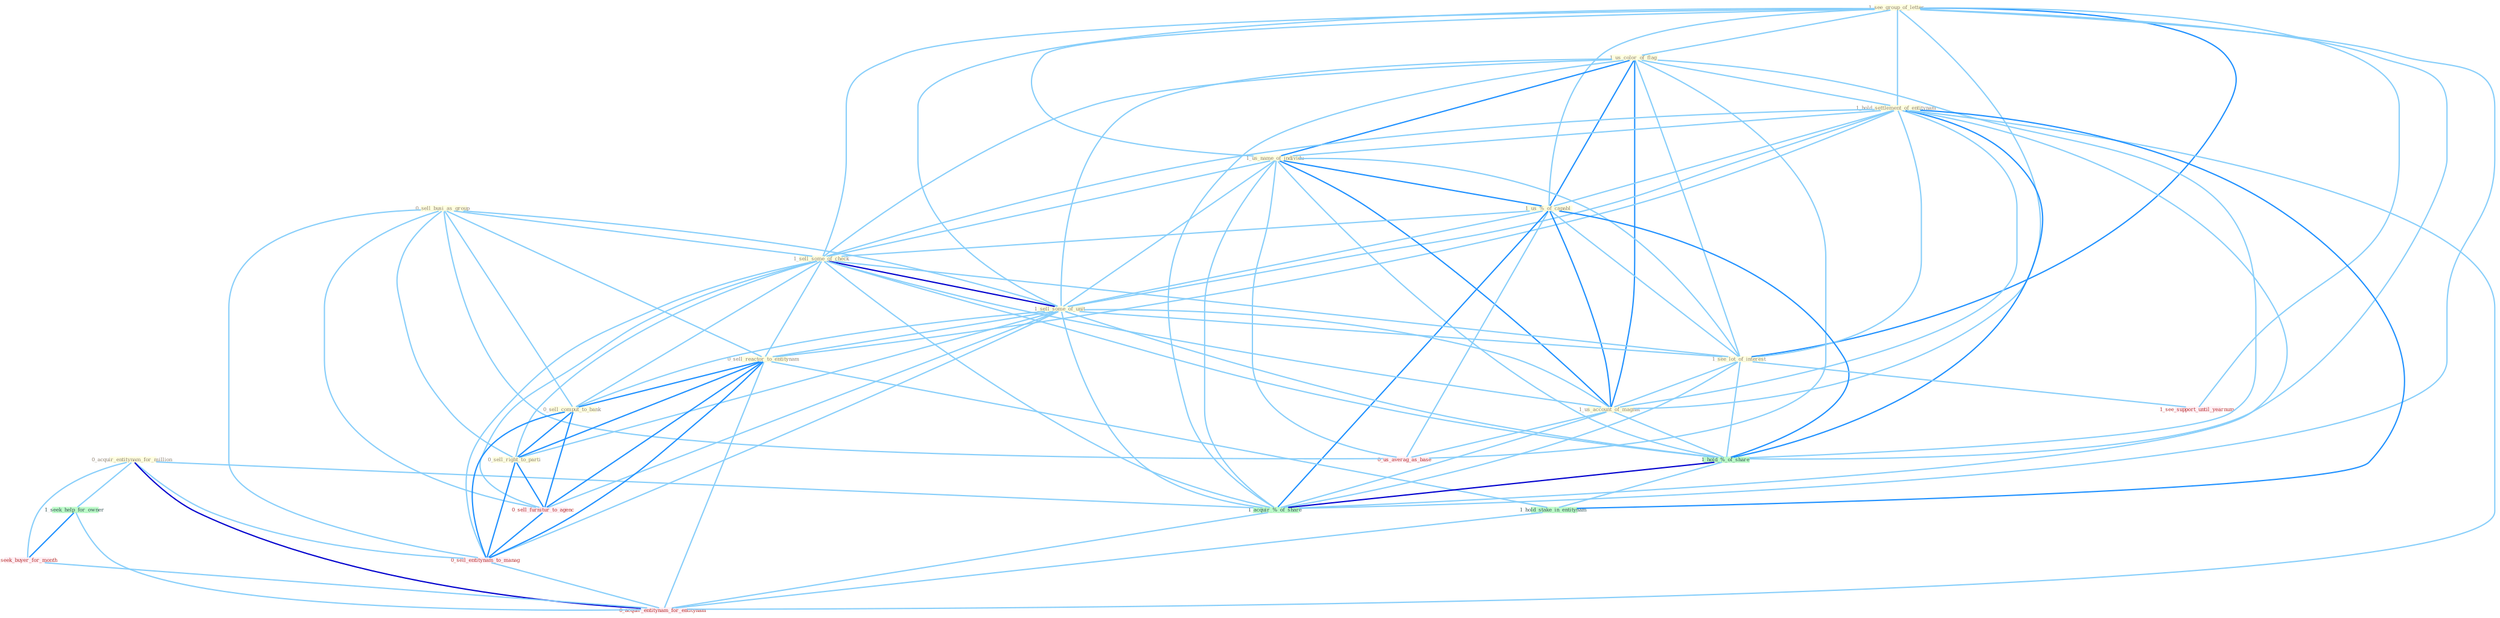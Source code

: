 Graph G{ 
    node
    [shape=polygon,style=filled,width=.5,height=.06,color="#BDFCC9",fixedsize=true,fontsize=4,
    fontcolor="#2f4f4f"];
    {node
    [color="#ffffe0", fontcolor="#8b7d6b"] "1_see_group_of_letter " "1_us_color_of_flag " "1_hold_settlement_of_entitynam " "1_us_name_of_individu " "1_us_%_of_capabl " "0_acquir_entitynam_for_million " "0_sell_busi_as_group " "1_sell_some_of_check " "1_sell_some_of_unit " "0_sell_reactor_to_entitynam " "1_see_lot_of_interest " "1_us_account_of_magnat " "0_sell_comput_to_bank " "0_sell_right_to_parti "}
{node [color="#fff0f5", fontcolor="#b22222"] "0_seek_buyer_for_month " "1_see_support_until_yearnum " "0_sell_furnitur_to_agenc " "0_us_averag_as_base " "0_sell_entitynam_to_manag " "0_acquir_entitynam_for_entitynam "}
edge [color="#B0E2FF"];

	"1_see_group_of_letter " -- "1_us_color_of_flag " [w="1", color="#87cefa" ];
	"1_see_group_of_letter " -- "1_hold_settlement_of_entitynam " [w="1", color="#87cefa" ];
	"1_see_group_of_letter " -- "1_us_name_of_individu " [w="1", color="#87cefa" ];
	"1_see_group_of_letter " -- "1_us_%_of_capabl " [w="1", color="#87cefa" ];
	"1_see_group_of_letter " -- "1_sell_some_of_check " [w="1", color="#87cefa" ];
	"1_see_group_of_letter " -- "1_sell_some_of_unit " [w="1", color="#87cefa" ];
	"1_see_group_of_letter " -- "1_see_lot_of_interest " [w="2", color="#1e90ff" , len=0.8];
	"1_see_group_of_letter " -- "1_us_account_of_magnat " [w="1", color="#87cefa" ];
	"1_see_group_of_letter " -- "1_hold_%_of_share " [w="1", color="#87cefa" ];
	"1_see_group_of_letter " -- "1_acquir_%_of_share " [w="1", color="#87cefa" ];
	"1_see_group_of_letter " -- "1_see_support_until_yearnum " [w="1", color="#87cefa" ];
	"1_us_color_of_flag " -- "1_hold_settlement_of_entitynam " [w="1", color="#87cefa" ];
	"1_us_color_of_flag " -- "1_us_name_of_individu " [w="2", color="#1e90ff" , len=0.8];
	"1_us_color_of_flag " -- "1_us_%_of_capabl " [w="2", color="#1e90ff" , len=0.8];
	"1_us_color_of_flag " -- "1_sell_some_of_check " [w="1", color="#87cefa" ];
	"1_us_color_of_flag " -- "1_sell_some_of_unit " [w="1", color="#87cefa" ];
	"1_us_color_of_flag " -- "1_see_lot_of_interest " [w="1", color="#87cefa" ];
	"1_us_color_of_flag " -- "1_us_account_of_magnat " [w="2", color="#1e90ff" , len=0.8];
	"1_us_color_of_flag " -- "1_hold_%_of_share " [w="1", color="#87cefa" ];
	"1_us_color_of_flag " -- "1_acquir_%_of_share " [w="1", color="#87cefa" ];
	"1_us_color_of_flag " -- "0_us_averag_as_base " [w="1", color="#87cefa" ];
	"1_hold_settlement_of_entitynam " -- "1_us_name_of_individu " [w="1", color="#87cefa" ];
	"1_hold_settlement_of_entitynam " -- "1_us_%_of_capabl " [w="1", color="#87cefa" ];
	"1_hold_settlement_of_entitynam " -- "1_sell_some_of_check " [w="1", color="#87cefa" ];
	"1_hold_settlement_of_entitynam " -- "1_sell_some_of_unit " [w="1", color="#87cefa" ];
	"1_hold_settlement_of_entitynam " -- "0_sell_reactor_to_entitynam " [w="1", color="#87cefa" ];
	"1_hold_settlement_of_entitynam " -- "1_see_lot_of_interest " [w="1", color="#87cefa" ];
	"1_hold_settlement_of_entitynam " -- "1_us_account_of_magnat " [w="1", color="#87cefa" ];
	"1_hold_settlement_of_entitynam " -- "1_hold_%_of_share " [w="2", color="#1e90ff" , len=0.8];
	"1_hold_settlement_of_entitynam " -- "1_hold_stake_in_entitynam " [w="2", color="#1e90ff" , len=0.8];
	"1_hold_settlement_of_entitynam " -- "1_acquir_%_of_share " [w="1", color="#87cefa" ];
	"1_hold_settlement_of_entitynam " -- "0_acquir_entitynam_for_entitynam " [w="1", color="#87cefa" ];
	"1_us_name_of_individu " -- "1_us_%_of_capabl " [w="2", color="#1e90ff" , len=0.8];
	"1_us_name_of_individu " -- "1_sell_some_of_check " [w="1", color="#87cefa" ];
	"1_us_name_of_individu " -- "1_sell_some_of_unit " [w="1", color="#87cefa" ];
	"1_us_name_of_individu " -- "1_see_lot_of_interest " [w="1", color="#87cefa" ];
	"1_us_name_of_individu " -- "1_us_account_of_magnat " [w="2", color="#1e90ff" , len=0.8];
	"1_us_name_of_individu " -- "1_hold_%_of_share " [w="1", color="#87cefa" ];
	"1_us_name_of_individu " -- "1_acquir_%_of_share " [w="1", color="#87cefa" ];
	"1_us_name_of_individu " -- "0_us_averag_as_base " [w="1", color="#87cefa" ];
	"1_us_%_of_capabl " -- "1_sell_some_of_check " [w="1", color="#87cefa" ];
	"1_us_%_of_capabl " -- "1_sell_some_of_unit " [w="1", color="#87cefa" ];
	"1_us_%_of_capabl " -- "1_see_lot_of_interest " [w="1", color="#87cefa" ];
	"1_us_%_of_capabl " -- "1_us_account_of_magnat " [w="2", color="#1e90ff" , len=0.8];
	"1_us_%_of_capabl " -- "1_hold_%_of_share " [w="2", color="#1e90ff" , len=0.8];
	"1_us_%_of_capabl " -- "1_acquir_%_of_share " [w="2", color="#1e90ff" , len=0.8];
	"1_us_%_of_capabl " -- "0_us_averag_as_base " [w="1", color="#87cefa" ];
	"0_acquir_entitynam_for_million " -- "1_seek_help_for_owner " [w="1", color="#87cefa" ];
	"0_acquir_entitynam_for_million " -- "0_seek_buyer_for_month " [w="1", color="#87cefa" ];
	"0_acquir_entitynam_for_million " -- "1_acquir_%_of_share " [w="1", color="#87cefa" ];
	"0_acquir_entitynam_for_million " -- "0_sell_entitynam_to_manag " [w="1", color="#87cefa" ];
	"0_acquir_entitynam_for_million " -- "0_acquir_entitynam_for_entitynam " [w="3", color="#0000cd" , len=0.6];
	"0_sell_busi_as_group " -- "1_sell_some_of_check " [w="1", color="#87cefa" ];
	"0_sell_busi_as_group " -- "1_sell_some_of_unit " [w="1", color="#87cefa" ];
	"0_sell_busi_as_group " -- "0_sell_reactor_to_entitynam " [w="1", color="#87cefa" ];
	"0_sell_busi_as_group " -- "0_sell_comput_to_bank " [w="1", color="#87cefa" ];
	"0_sell_busi_as_group " -- "0_sell_right_to_parti " [w="1", color="#87cefa" ];
	"0_sell_busi_as_group " -- "0_sell_furnitur_to_agenc " [w="1", color="#87cefa" ];
	"0_sell_busi_as_group " -- "0_us_averag_as_base " [w="1", color="#87cefa" ];
	"0_sell_busi_as_group " -- "0_sell_entitynam_to_manag " [w="1", color="#87cefa" ];
	"1_sell_some_of_check " -- "1_sell_some_of_unit " [w="3", color="#0000cd" , len=0.6];
	"1_sell_some_of_check " -- "0_sell_reactor_to_entitynam " [w="1", color="#87cefa" ];
	"1_sell_some_of_check " -- "1_see_lot_of_interest " [w="1", color="#87cefa" ];
	"1_sell_some_of_check " -- "1_us_account_of_magnat " [w="1", color="#87cefa" ];
	"1_sell_some_of_check " -- "0_sell_comput_to_bank " [w="1", color="#87cefa" ];
	"1_sell_some_of_check " -- "0_sell_right_to_parti " [w="1", color="#87cefa" ];
	"1_sell_some_of_check " -- "1_hold_%_of_share " [w="1", color="#87cefa" ];
	"1_sell_some_of_check " -- "1_acquir_%_of_share " [w="1", color="#87cefa" ];
	"1_sell_some_of_check " -- "0_sell_furnitur_to_agenc " [w="1", color="#87cefa" ];
	"1_sell_some_of_check " -- "0_sell_entitynam_to_manag " [w="1", color="#87cefa" ];
	"1_sell_some_of_unit " -- "0_sell_reactor_to_entitynam " [w="1", color="#87cefa" ];
	"1_sell_some_of_unit " -- "1_see_lot_of_interest " [w="1", color="#87cefa" ];
	"1_sell_some_of_unit " -- "1_us_account_of_magnat " [w="1", color="#87cefa" ];
	"1_sell_some_of_unit " -- "0_sell_comput_to_bank " [w="1", color="#87cefa" ];
	"1_sell_some_of_unit " -- "0_sell_right_to_parti " [w="1", color="#87cefa" ];
	"1_sell_some_of_unit " -- "1_hold_%_of_share " [w="1", color="#87cefa" ];
	"1_sell_some_of_unit " -- "1_acquir_%_of_share " [w="1", color="#87cefa" ];
	"1_sell_some_of_unit " -- "0_sell_furnitur_to_agenc " [w="1", color="#87cefa" ];
	"1_sell_some_of_unit " -- "0_sell_entitynam_to_manag " [w="1", color="#87cefa" ];
	"0_sell_reactor_to_entitynam " -- "0_sell_comput_to_bank " [w="2", color="#1e90ff" , len=0.8];
	"0_sell_reactor_to_entitynam " -- "0_sell_right_to_parti " [w="2", color="#1e90ff" , len=0.8];
	"0_sell_reactor_to_entitynam " -- "1_hold_stake_in_entitynam " [w="1", color="#87cefa" ];
	"0_sell_reactor_to_entitynam " -- "0_sell_furnitur_to_agenc " [w="2", color="#1e90ff" , len=0.8];
	"0_sell_reactor_to_entitynam " -- "0_sell_entitynam_to_manag " [w="2", color="#1e90ff" , len=0.8];
	"0_sell_reactor_to_entitynam " -- "0_acquir_entitynam_for_entitynam " [w="1", color="#87cefa" ];
	"1_see_lot_of_interest " -- "1_us_account_of_magnat " [w="1", color="#87cefa" ];
	"1_see_lot_of_interest " -- "1_hold_%_of_share " [w="1", color="#87cefa" ];
	"1_see_lot_of_interest " -- "1_acquir_%_of_share " [w="1", color="#87cefa" ];
	"1_see_lot_of_interest " -- "1_see_support_until_yearnum " [w="1", color="#87cefa" ];
	"1_us_account_of_magnat " -- "1_hold_%_of_share " [w="1", color="#87cefa" ];
	"1_us_account_of_magnat " -- "1_acquir_%_of_share " [w="1", color="#87cefa" ];
	"1_us_account_of_magnat " -- "0_us_averag_as_base " [w="1", color="#87cefa" ];
	"0_sell_comput_to_bank " -- "0_sell_right_to_parti " [w="2", color="#1e90ff" , len=0.8];
	"0_sell_comput_to_bank " -- "0_sell_furnitur_to_agenc " [w="2", color="#1e90ff" , len=0.8];
	"0_sell_comput_to_bank " -- "0_sell_entitynam_to_manag " [w="2", color="#1e90ff" , len=0.8];
	"0_sell_right_to_parti " -- "0_sell_furnitur_to_agenc " [w="2", color="#1e90ff" , len=0.8];
	"0_sell_right_to_parti " -- "0_sell_entitynam_to_manag " [w="2", color="#1e90ff" , len=0.8];
	"1_hold_%_of_share " -- "1_hold_stake_in_entitynam " [w="1", color="#87cefa" ];
	"1_hold_%_of_share " -- "1_acquir_%_of_share " [w="3", color="#0000cd" , len=0.6];
	"1_hold_stake_in_entitynam " -- "0_acquir_entitynam_for_entitynam " [w="1", color="#87cefa" ];
	"1_seek_help_for_owner " -- "0_seek_buyer_for_month " [w="2", color="#1e90ff" , len=0.8];
	"1_seek_help_for_owner " -- "0_acquir_entitynam_for_entitynam " [w="1", color="#87cefa" ];
	"0_seek_buyer_for_month " -- "0_acquir_entitynam_for_entitynam " [w="1", color="#87cefa" ];
	"1_acquir_%_of_share " -- "0_acquir_entitynam_for_entitynam " [w="1", color="#87cefa" ];
	"0_sell_furnitur_to_agenc " -- "0_sell_entitynam_to_manag " [w="2", color="#1e90ff" , len=0.8];
	"0_sell_entitynam_to_manag " -- "0_acquir_entitynam_for_entitynam " [w="1", color="#87cefa" ];
}